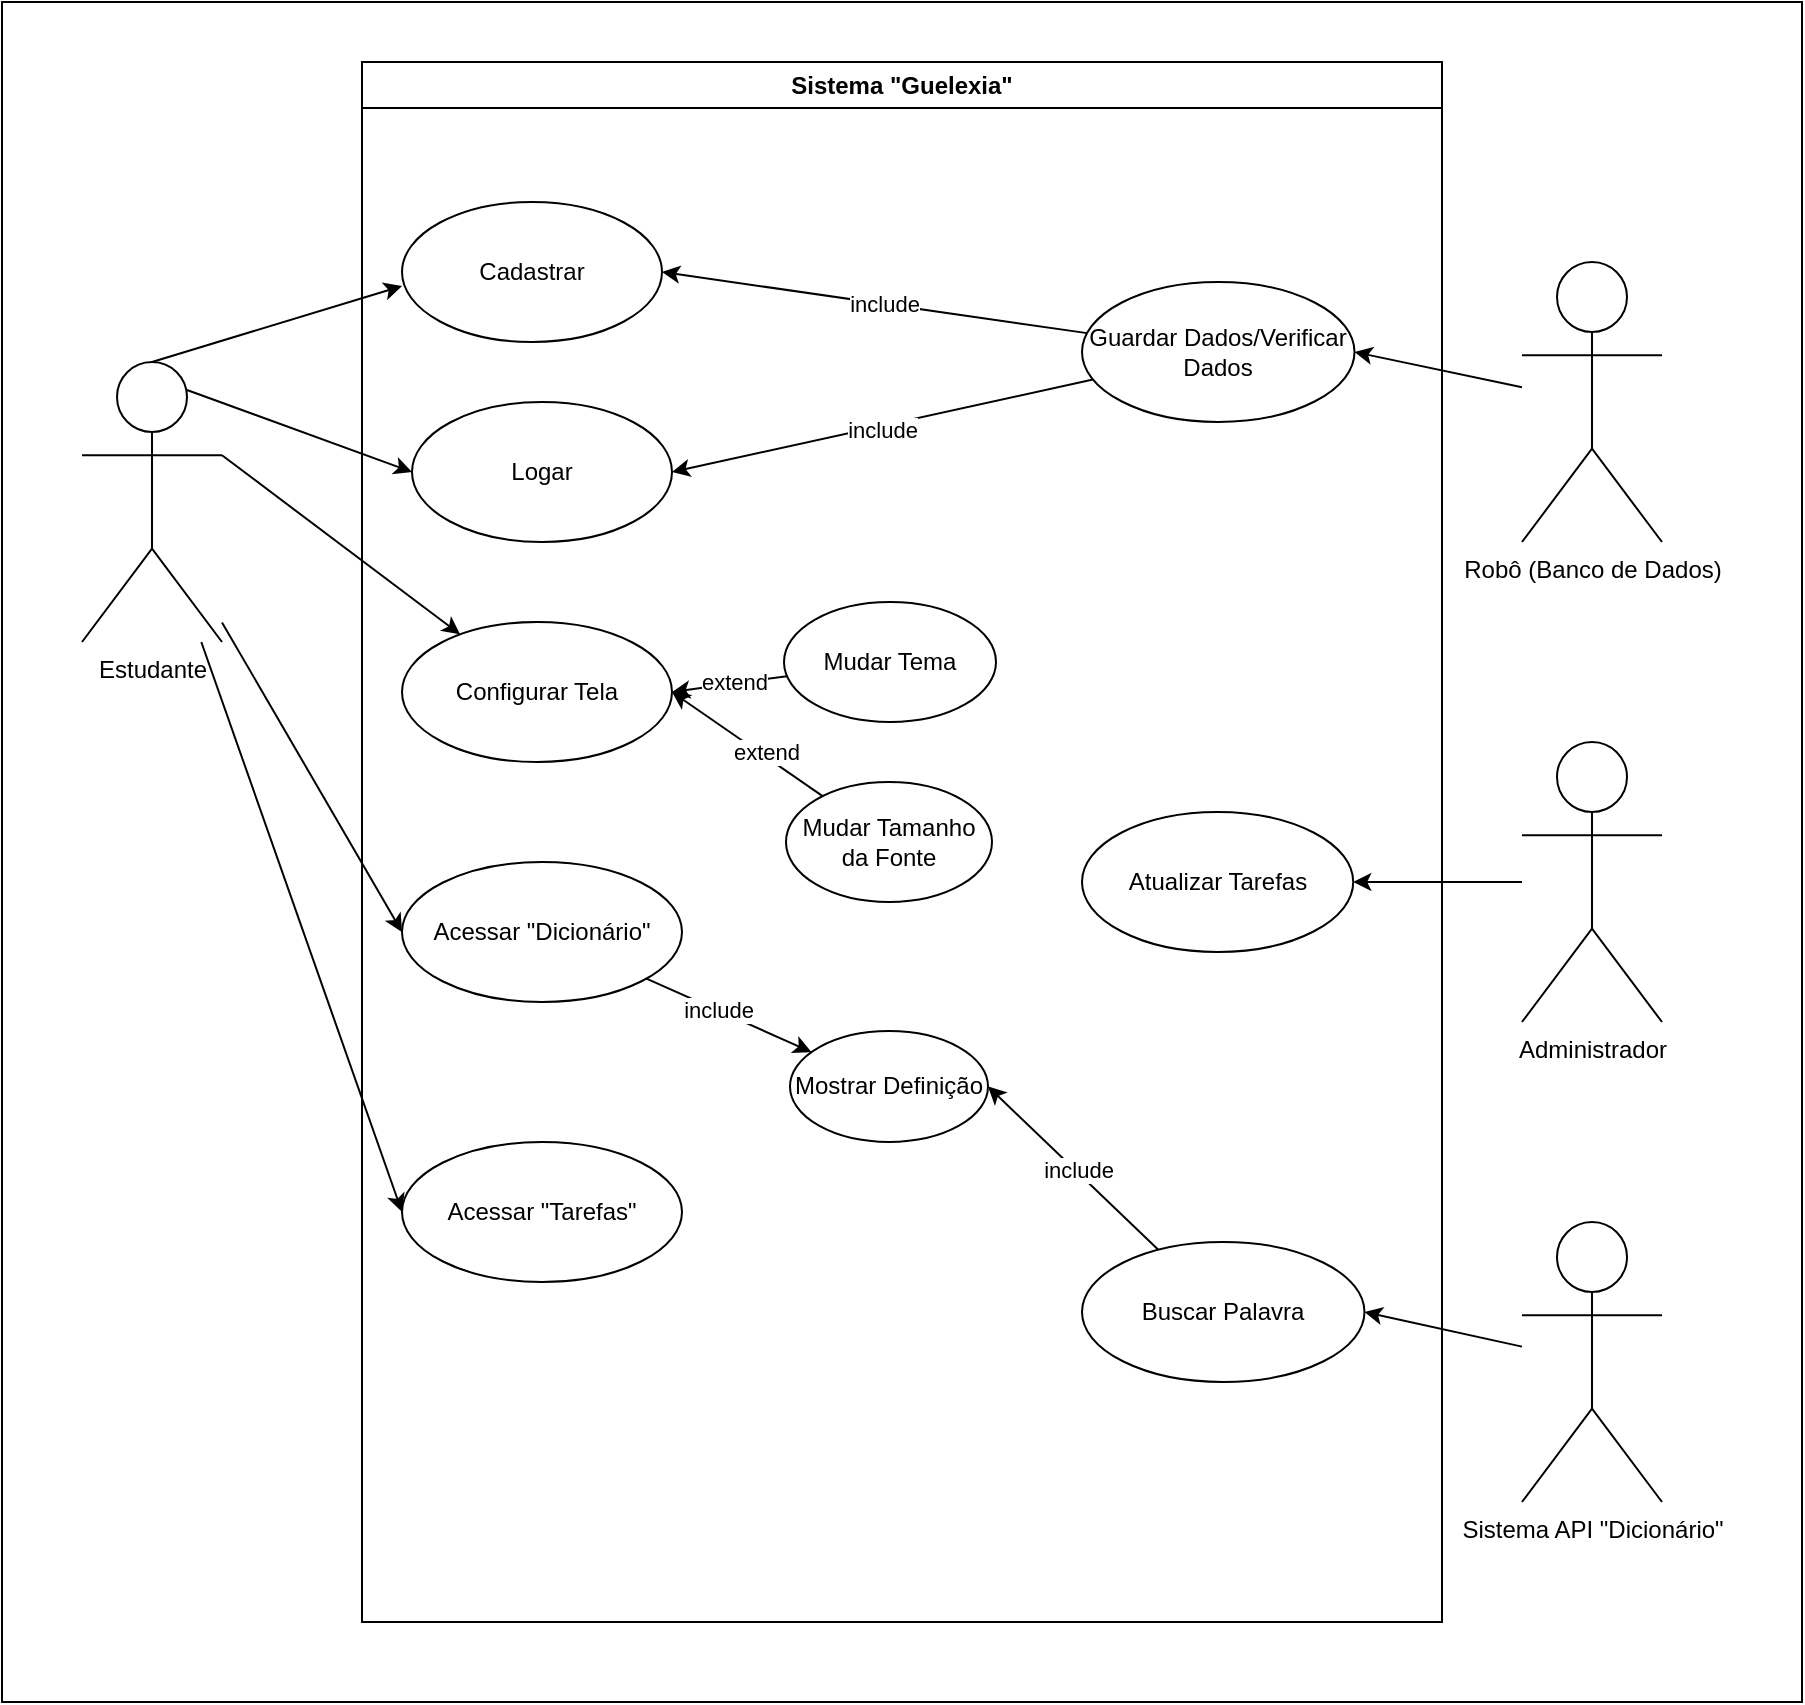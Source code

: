 <mxfile version="24.4.9" type="device">
  <diagram name="Página-1" id="OUV8yakGAn_7T40uXoOV">
    <mxGraphModel dx="2220" dy="766" grid="1" gridSize="10" guides="1" tooltips="1" connect="1" arrows="1" fold="1" page="1" pageScale="1" pageWidth="827" pageHeight="1169" background="#FFFFFF" math="0" shadow="0">
      <root>
        <mxCell id="0" />
        <mxCell id="1" parent="0" />
        <mxCell id="tJ2kJVJbQQZyGn6I9-Up-95" value="" style="rounded=0;whiteSpace=wrap;html=1;" parent="1" vertex="1">
          <mxGeometry x="-30" y="60" width="900" height="850" as="geometry" />
        </mxCell>
        <mxCell id="tJ2kJVJbQQZyGn6I9-Up-5" value="&lt;div&gt;Estudante&lt;/div&gt;&lt;div&gt;&lt;br&gt;&lt;/div&gt;" style="shape=umlActor;verticalLabelPosition=bottom;verticalAlign=top;html=1;outlineConnect=0;" parent="1" vertex="1">
          <mxGeometry x="10" y="240" width="70" height="140" as="geometry" />
        </mxCell>
        <mxCell id="tJ2kJVJbQQZyGn6I9-Up-14" value="" style="endArrow=classic;html=1;rounded=0;entryX=0;entryY=0.6;entryDx=0;entryDy=0;entryPerimeter=0;exitX=0.5;exitY=0;exitDx=0;exitDy=0;exitPerimeter=0;" parent="1" source="tJ2kJVJbQQZyGn6I9-Up-5" target="tJ2kJVJbQQZyGn6I9-Up-1" edge="1">
          <mxGeometry width="50" height="50" relative="1" as="geometry">
            <mxPoint x="120" y="240" as="sourcePoint" />
            <mxPoint x="170" y="190" as="targetPoint" />
          </mxGeometry>
        </mxCell>
        <mxCell id="tJ2kJVJbQQZyGn6I9-Up-15" value="" style="endArrow=classic;html=1;rounded=0;exitX=1;exitY=0.333;exitDx=0;exitDy=0;exitPerimeter=0;" parent="1" source="tJ2kJVJbQQZyGn6I9-Up-5" target="tJ2kJVJbQQZyGn6I9-Up-2" edge="1">
          <mxGeometry width="50" height="50" relative="1" as="geometry">
            <mxPoint x="130" y="280" as="sourcePoint" />
            <mxPoint x="180" y="230" as="targetPoint" />
          </mxGeometry>
        </mxCell>
        <mxCell id="tJ2kJVJbQQZyGn6I9-Up-18" value="" style="endArrow=classic;html=1;rounded=0;entryX=0;entryY=0.5;entryDx=0;entryDy=0;" parent="1" source="tJ2kJVJbQQZyGn6I9-Up-5" target="tJ2kJVJbQQZyGn6I9-Up-4" edge="1">
          <mxGeometry width="50" height="50" relative="1" as="geometry">
            <mxPoint x="110" y="480" as="sourcePoint" />
            <mxPoint x="160" y="430" as="targetPoint" />
          </mxGeometry>
        </mxCell>
        <mxCell id="tJ2kJVJbQQZyGn6I9-Up-36" value="" style="endArrow=classic;html=1;rounded=0;entryX=0;entryY=0.5;entryDx=0;entryDy=0;" parent="1" source="tJ2kJVJbQQZyGn6I9-Up-5" target="tJ2kJVJbQQZyGn6I9-Up-3" edge="1">
          <mxGeometry width="50" height="50" relative="1" as="geometry">
            <mxPoint x="140" y="370" as="sourcePoint" />
            <mxPoint x="190" y="320" as="targetPoint" />
          </mxGeometry>
        </mxCell>
        <mxCell id="tJ2kJVJbQQZyGn6I9-Up-39" value="Sistema &quot;Guelexia&quot;" style="swimlane;whiteSpace=wrap;html=1;" parent="1" vertex="1">
          <mxGeometry x="150" y="90" width="540" height="780" as="geometry" />
        </mxCell>
        <mxCell id="tJ2kJVJbQQZyGn6I9-Up-1" value="Cadastrar" style="ellipse;whiteSpace=wrap;html=1;" parent="tJ2kJVJbQQZyGn6I9-Up-39" vertex="1">
          <mxGeometry x="20" y="70" width="130" height="70" as="geometry" />
        </mxCell>
        <mxCell id="tJ2kJVJbQQZyGn6I9-Up-4" value="Acessar &quot;Tarefas&quot;" style="ellipse;whiteSpace=wrap;html=1;" parent="tJ2kJVJbQQZyGn6I9-Up-39" vertex="1">
          <mxGeometry x="20" y="540" width="140" height="70" as="geometry" />
        </mxCell>
        <mxCell id="tJ2kJVJbQQZyGn6I9-Up-2" value="Configurar Tela" style="ellipse;whiteSpace=wrap;html=1;" parent="tJ2kJVJbQQZyGn6I9-Up-39" vertex="1">
          <mxGeometry x="20" y="280" width="135" height="70" as="geometry" />
        </mxCell>
        <mxCell id="tJ2kJVJbQQZyGn6I9-Up-41" value="Logar" style="ellipse;whiteSpace=wrap;html=1;" parent="tJ2kJVJbQQZyGn6I9-Up-39" vertex="1">
          <mxGeometry x="25" y="170" width="130" height="70" as="geometry" />
        </mxCell>
        <mxCell id="tJ2kJVJbQQZyGn6I9-Up-69" value="" style="rounded=0;orthogonalLoop=1;jettySize=auto;html=1;" parent="tJ2kJVJbQQZyGn6I9-Up-39" source="tJ2kJVJbQQZyGn6I9-Up-3" target="tJ2kJVJbQQZyGn6I9-Up-10" edge="1">
          <mxGeometry relative="1" as="geometry" />
        </mxCell>
        <mxCell id="tJ2kJVJbQQZyGn6I9-Up-85" value="include" style="edgeLabel;html=1;align=center;verticalAlign=middle;resizable=0;points=[];" parent="tJ2kJVJbQQZyGn6I9-Up-69" vertex="1" connectable="0">
          <mxGeometry x="-0.14" relative="1" as="geometry">
            <mxPoint as="offset" />
          </mxGeometry>
        </mxCell>
        <mxCell id="tJ2kJVJbQQZyGn6I9-Up-3" value="Acessar &quot;Dicionário&quot;" style="ellipse;whiteSpace=wrap;html=1;" parent="tJ2kJVJbQQZyGn6I9-Up-39" vertex="1">
          <mxGeometry x="20" y="400" width="140" height="70" as="geometry" />
        </mxCell>
        <mxCell id="tJ2kJVJbQQZyGn6I9-Up-81" style="rounded=0;orthogonalLoop=1;jettySize=auto;html=1;entryX=1;entryY=0.5;entryDx=0;entryDy=0;" parent="tJ2kJVJbQQZyGn6I9-Up-39" source="tJ2kJVJbQQZyGn6I9-Up-8" target="tJ2kJVJbQQZyGn6I9-Up-2" edge="1">
          <mxGeometry relative="1" as="geometry" />
        </mxCell>
        <mxCell id="tJ2kJVJbQQZyGn6I9-Up-83" value="extend" style="edgeLabel;html=1;align=center;verticalAlign=middle;resizable=0;points=[];" parent="tJ2kJVJbQQZyGn6I9-Up-81" vertex="1" connectable="0">
          <mxGeometry x="-0.078" y="-1" relative="1" as="geometry">
            <mxPoint as="offset" />
          </mxGeometry>
        </mxCell>
        <mxCell id="tJ2kJVJbQQZyGn6I9-Up-8" value="Mudar Tema" style="ellipse;whiteSpace=wrap;html=1;" parent="tJ2kJVJbQQZyGn6I9-Up-39" vertex="1">
          <mxGeometry x="211" y="270" width="106" height="60" as="geometry" />
        </mxCell>
        <mxCell id="tJ2kJVJbQQZyGn6I9-Up-82" style="rounded=0;orthogonalLoop=1;jettySize=auto;html=1;entryX=1;entryY=0.5;entryDx=0;entryDy=0;" parent="tJ2kJVJbQQZyGn6I9-Up-39" source="tJ2kJVJbQQZyGn6I9-Up-9" target="tJ2kJVJbQQZyGn6I9-Up-2" edge="1">
          <mxGeometry relative="1" as="geometry" />
        </mxCell>
        <mxCell id="tJ2kJVJbQQZyGn6I9-Up-84" value="extend" style="edgeLabel;html=1;align=center;verticalAlign=middle;resizable=0;points=[];" parent="tJ2kJVJbQQZyGn6I9-Up-82" vertex="1" connectable="0">
          <mxGeometry x="-0.214" y="-2" relative="1" as="geometry">
            <mxPoint as="offset" />
          </mxGeometry>
        </mxCell>
        <mxCell id="tJ2kJVJbQQZyGn6I9-Up-9" value="Mudar Tamanho da Fonte" style="ellipse;whiteSpace=wrap;html=1;" parent="tJ2kJVJbQQZyGn6I9-Up-39" vertex="1">
          <mxGeometry x="212" y="360" width="103" height="60" as="geometry" />
        </mxCell>
        <mxCell id="tJ2kJVJbQQZyGn6I9-Up-10" value="Mostrar Definição" style="ellipse;whiteSpace=wrap;html=1;" parent="tJ2kJVJbQQZyGn6I9-Up-39" vertex="1">
          <mxGeometry x="214" y="484.5" width="99" height="55.5" as="geometry" />
        </mxCell>
        <mxCell id="tJ2kJVJbQQZyGn6I9-Up-61" value="Atualizar Tarefas" style="ellipse;whiteSpace=wrap;html=1;" parent="tJ2kJVJbQQZyGn6I9-Up-39" vertex="1">
          <mxGeometry x="360" y="375" width="135.62" height="70" as="geometry" />
        </mxCell>
        <mxCell id="tJ2kJVJbQQZyGn6I9-Up-78" style="rounded=0;orthogonalLoop=1;jettySize=auto;html=1;entryX=1;entryY=0.5;entryDx=0;entryDy=0;" parent="tJ2kJVJbQQZyGn6I9-Up-39" source="tJ2kJVJbQQZyGn6I9-Up-72" target="tJ2kJVJbQQZyGn6I9-Up-10" edge="1">
          <mxGeometry relative="1" as="geometry" />
        </mxCell>
        <mxCell id="tJ2kJVJbQQZyGn6I9-Up-80" value="include" style="edgeLabel;html=1;align=center;verticalAlign=middle;resizable=0;points=[];" parent="tJ2kJVJbQQZyGn6I9-Up-78" vertex="1" connectable="0">
          <mxGeometry x="-0.038" y="-1" relative="1" as="geometry">
            <mxPoint as="offset" />
          </mxGeometry>
        </mxCell>
        <mxCell id="tJ2kJVJbQQZyGn6I9-Up-72" value="Buscar Palavra" style="ellipse;whiteSpace=wrap;html=1;" parent="tJ2kJVJbQQZyGn6I9-Up-39" vertex="1">
          <mxGeometry x="360" y="590" width="141.24" height="70" as="geometry" />
        </mxCell>
        <mxCell id="tJ2kJVJbQQZyGn6I9-Up-91" style="rounded=0;orthogonalLoop=1;jettySize=auto;html=1;entryX=1;entryY=0.5;entryDx=0;entryDy=0;" parent="tJ2kJVJbQQZyGn6I9-Up-39" source="tJ2kJVJbQQZyGn6I9-Up-90" target="tJ2kJVJbQQZyGn6I9-Up-1" edge="1">
          <mxGeometry relative="1" as="geometry" />
        </mxCell>
        <mxCell id="tJ2kJVJbQQZyGn6I9-Up-96" value="include" style="edgeLabel;html=1;align=center;verticalAlign=middle;resizable=0;points=[];" parent="tJ2kJVJbQQZyGn6I9-Up-91" vertex="1" connectable="0">
          <mxGeometry x="-0.042" relative="1" as="geometry">
            <mxPoint as="offset" />
          </mxGeometry>
        </mxCell>
        <mxCell id="tJ2kJVJbQQZyGn6I9-Up-93" style="rounded=0;orthogonalLoop=1;jettySize=auto;html=1;entryX=1;entryY=0.5;entryDx=0;entryDy=0;" parent="tJ2kJVJbQQZyGn6I9-Up-39" source="tJ2kJVJbQQZyGn6I9-Up-90" target="tJ2kJVJbQQZyGn6I9-Up-41" edge="1">
          <mxGeometry relative="1" as="geometry" />
        </mxCell>
        <mxCell id="tJ2kJVJbQQZyGn6I9-Up-97" value="include" style="edgeLabel;html=1;align=center;verticalAlign=middle;resizable=0;points=[];" parent="tJ2kJVJbQQZyGn6I9-Up-93" vertex="1" connectable="0">
          <mxGeometry x="0.013" y="2" relative="1" as="geometry">
            <mxPoint as="offset" />
          </mxGeometry>
        </mxCell>
        <mxCell id="tJ2kJVJbQQZyGn6I9-Up-90" value="Guardar Dados/Verificar Dados" style="ellipse;whiteSpace=wrap;html=1;" parent="tJ2kJVJbQQZyGn6I9-Up-39" vertex="1">
          <mxGeometry x="360" y="110" width="136.25" height="70" as="geometry" />
        </mxCell>
        <mxCell id="tJ2kJVJbQQZyGn6I9-Up-53" value="" style="endArrow=classic;html=1;rounded=0;entryX=0;entryY=0.5;entryDx=0;entryDy=0;exitX=0.75;exitY=0.1;exitDx=0;exitDy=0;exitPerimeter=0;" parent="1" source="tJ2kJVJbQQZyGn6I9-Up-5" target="tJ2kJVJbQQZyGn6I9-Up-41" edge="1">
          <mxGeometry width="50" height="50" relative="1" as="geometry">
            <mxPoint x="160" y="300" as="sourcePoint" />
            <mxPoint x="210" y="250" as="targetPoint" />
          </mxGeometry>
        </mxCell>
        <mxCell id="tJ2kJVJbQQZyGn6I9-Up-75" style="rounded=0;orthogonalLoop=1;jettySize=auto;html=1;entryX=1;entryY=0.5;entryDx=0;entryDy=0;" parent="1" source="tJ2kJVJbQQZyGn6I9-Up-55" target="tJ2kJVJbQQZyGn6I9-Up-61" edge="1">
          <mxGeometry relative="1" as="geometry" />
        </mxCell>
        <mxCell id="tJ2kJVJbQQZyGn6I9-Up-55" value="Administrador" style="shape=umlActor;verticalLabelPosition=bottom;verticalAlign=top;html=1;outlineConnect=0;" parent="1" vertex="1">
          <mxGeometry x="730" y="430" width="70" height="140" as="geometry" />
        </mxCell>
        <mxCell id="tJ2kJVJbQQZyGn6I9-Up-73" style="rounded=0;orthogonalLoop=1;jettySize=auto;html=1;entryX=1;entryY=0.5;entryDx=0;entryDy=0;" parent="1" source="tJ2kJVJbQQZyGn6I9-Up-60" target="tJ2kJVJbQQZyGn6I9-Up-72" edge="1">
          <mxGeometry relative="1" as="geometry" />
        </mxCell>
        <mxCell id="tJ2kJVJbQQZyGn6I9-Up-60" value="&lt;div&gt;Sistema API &quot;Dicionário&quot;&lt;/div&gt;&lt;div&gt;&lt;br&gt;&lt;/div&gt;" style="shape=umlActor;verticalLabelPosition=bottom;verticalAlign=top;html=1;outlineConnect=0;" parent="1" vertex="1">
          <mxGeometry x="730" y="670" width="70" height="140" as="geometry" />
        </mxCell>
        <mxCell id="tJ2kJVJbQQZyGn6I9-Up-94" style="rounded=0;orthogonalLoop=1;jettySize=auto;html=1;entryX=1;entryY=0.5;entryDx=0;entryDy=0;" parent="1" source="tJ2kJVJbQQZyGn6I9-Up-89" target="tJ2kJVJbQQZyGn6I9-Up-90" edge="1">
          <mxGeometry relative="1" as="geometry" />
        </mxCell>
        <mxCell id="tJ2kJVJbQQZyGn6I9-Up-89" value="Robô (Banco de Dados)" style="shape=umlActor;verticalLabelPosition=bottom;verticalAlign=top;html=1;outlineConnect=0;" parent="1" vertex="1">
          <mxGeometry x="730" y="190" width="70" height="140" as="geometry" />
        </mxCell>
      </root>
    </mxGraphModel>
  </diagram>
</mxfile>
